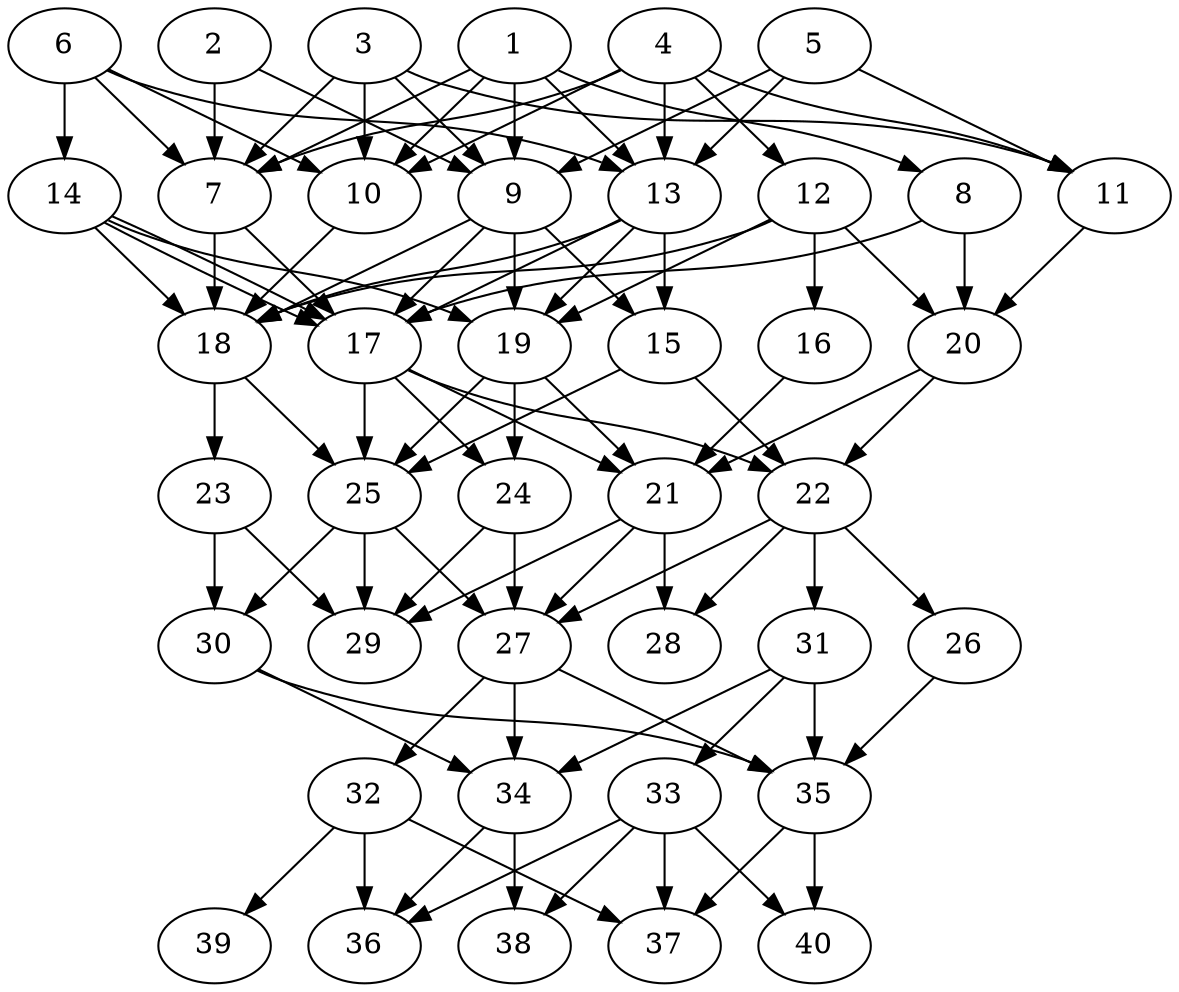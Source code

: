 // DAG automatically generated by daggen at Thu Oct  3 14:06:49 2019
// ./daggen --dot -n 40 --ccr 0.5 --fat 0.5 --regular 0.5 --density 0.7 --mindata 5242880 --maxdata 52428800 
digraph G {
  1 [size="100179968", alpha="0.05", expect_size="50089984"] 
  1 -> 7 [size ="50089984"]
  1 -> 8 [size ="50089984"]
  1 -> 9 [size ="50089984"]
  1 -> 10 [size ="50089984"]
  1 -> 13 [size ="50089984"]
  2 [size="74016768", alpha="0.17", expect_size="37008384"] 
  2 -> 7 [size ="37008384"]
  2 -> 9 [size ="37008384"]
  3 [size="86091776", alpha="0.17", expect_size="43045888"] 
  3 -> 7 [size ="43045888"]
  3 -> 9 [size ="43045888"]
  3 -> 10 [size ="43045888"]
  3 -> 11 [size ="43045888"]
  4 [size="33032192", alpha="0.12", expect_size="16516096"] 
  4 -> 7 [size ="16516096"]
  4 -> 10 [size ="16516096"]
  4 -> 11 [size ="16516096"]
  4 -> 12 [size ="16516096"]
  4 -> 13 [size ="16516096"]
  5 [size="57436160", alpha="0.02", expect_size="28718080"] 
  5 -> 9 [size ="28718080"]
  5 -> 11 [size ="28718080"]
  5 -> 13 [size ="28718080"]
  6 [size="103172096", alpha="0.04", expect_size="51586048"] 
  6 -> 7 [size ="51586048"]
  6 -> 10 [size ="51586048"]
  6 -> 13 [size ="51586048"]
  6 -> 14 [size ="51586048"]
  7 [size="79192064", alpha="0.13", expect_size="39596032"] 
  7 -> 17 [size ="39596032"]
  7 -> 18 [size ="39596032"]
  8 [size="32010240", alpha="0.17", expect_size="16005120"] 
  8 -> 17 [size ="16005120"]
  8 -> 20 [size ="16005120"]
  9 [size="80517120", alpha="0.10", expect_size="40258560"] 
  9 -> 15 [size ="40258560"]
  9 -> 17 [size ="40258560"]
  9 -> 18 [size ="40258560"]
  9 -> 19 [size ="40258560"]
  10 [size="27641856", alpha="0.14", expect_size="13820928"] 
  10 -> 18 [size ="13820928"]
  11 [size="21207040", alpha="0.13", expect_size="10603520"] 
  11 -> 20 [size ="10603520"]
  12 [size="46749696", alpha="0.13", expect_size="23374848"] 
  12 -> 16 [size ="23374848"]
  12 -> 18 [size ="23374848"]
  12 -> 19 [size ="23374848"]
  12 -> 20 [size ="23374848"]
  13 [size="34840576", alpha="0.16", expect_size="17420288"] 
  13 -> 15 [size ="17420288"]
  13 -> 17 [size ="17420288"]
  13 -> 18 [size ="17420288"]
  13 -> 19 [size ="17420288"]
  14 [size="21919744", alpha="0.03", expect_size="10959872"] 
  14 -> 17 [size ="10959872"]
  14 -> 17 [size ="10959872"]
  14 -> 18 [size ="10959872"]
  14 -> 19 [size ="10959872"]
  15 [size="80594944", alpha="0.14", expect_size="40297472"] 
  15 -> 22 [size ="40297472"]
  15 -> 25 [size ="40297472"]
  16 [size="92137472", alpha="0.03", expect_size="46068736"] 
  16 -> 21 [size ="46068736"]
  17 [size="17108992", alpha="0.00", expect_size="8554496"] 
  17 -> 21 [size ="8554496"]
  17 -> 22 [size ="8554496"]
  17 -> 24 [size ="8554496"]
  17 -> 25 [size ="8554496"]
  18 [size="77645824", alpha="0.16", expect_size="38822912"] 
  18 -> 23 [size ="38822912"]
  18 -> 25 [size ="38822912"]
  19 [size="65363968", alpha="0.09", expect_size="32681984"] 
  19 -> 21 [size ="32681984"]
  19 -> 24 [size ="32681984"]
  19 -> 25 [size ="32681984"]
  20 [size="19161088", alpha="0.13", expect_size="9580544"] 
  20 -> 21 [size ="9580544"]
  20 -> 22 [size ="9580544"]
  21 [size="87236608", alpha="0.16", expect_size="43618304"] 
  21 -> 27 [size ="43618304"]
  21 -> 28 [size ="43618304"]
  21 -> 29 [size ="43618304"]
  22 [size="54593536", alpha="0.12", expect_size="27296768"] 
  22 -> 26 [size ="27296768"]
  22 -> 27 [size ="27296768"]
  22 -> 28 [size ="27296768"]
  22 -> 31 [size ="27296768"]
  23 [size="20254720", alpha="0.05", expect_size="10127360"] 
  23 -> 29 [size ="10127360"]
  23 -> 30 [size ="10127360"]
  24 [size="96749568", alpha="0.02", expect_size="48374784"] 
  24 -> 27 [size ="48374784"]
  24 -> 29 [size ="48374784"]
  25 [size="17731584", alpha="0.09", expect_size="8865792"] 
  25 -> 27 [size ="8865792"]
  25 -> 29 [size ="8865792"]
  25 -> 30 [size ="8865792"]
  26 [size="84994048", alpha="0.16", expect_size="42497024"] 
  26 -> 35 [size ="42497024"]
  27 [size="98160640", alpha="0.17", expect_size="49080320"] 
  27 -> 32 [size ="49080320"]
  27 -> 34 [size ="49080320"]
  27 -> 35 [size ="49080320"]
  28 [size="98547712", alpha="0.03", expect_size="49273856"] 
  29 [size="80193536", alpha="0.04", expect_size="40096768"] 
  30 [size="29308928", alpha="0.08", expect_size="14654464"] 
  30 -> 34 [size ="14654464"]
  30 -> 35 [size ="14654464"]
  31 [size="91305984", alpha="0.15", expect_size="45652992"] 
  31 -> 33 [size ="45652992"]
  31 -> 34 [size ="45652992"]
  31 -> 35 [size ="45652992"]
  32 [size="72765440", alpha="0.09", expect_size="36382720"] 
  32 -> 36 [size ="36382720"]
  32 -> 37 [size ="36382720"]
  32 -> 39 [size ="36382720"]
  33 [size="37216256", alpha="0.09", expect_size="18608128"] 
  33 -> 36 [size ="18608128"]
  33 -> 37 [size ="18608128"]
  33 -> 38 [size ="18608128"]
  33 -> 40 [size ="18608128"]
  34 [size="60268544", alpha="0.11", expect_size="30134272"] 
  34 -> 36 [size ="30134272"]
  34 -> 38 [size ="30134272"]
  35 [size="70100992", alpha="0.08", expect_size="35050496"] 
  35 -> 37 [size ="35050496"]
  35 -> 40 [size ="35050496"]
  36 [size="19288064", alpha="0.02", expect_size="9644032"] 
  37 [size="94894080", alpha="0.17", expect_size="47447040"] 
  38 [size="82505728", alpha="0.07", expect_size="41252864"] 
  39 [size="98023424", alpha="0.08", expect_size="49011712"] 
  40 [size="22734848", alpha="0.12", expect_size="11367424"] 
}
